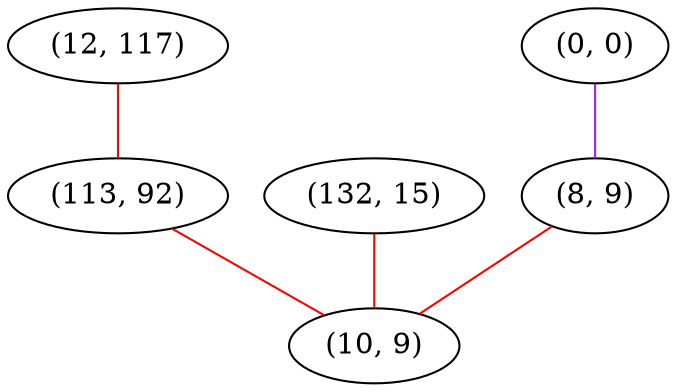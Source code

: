 graph "" {
"(12, 117)";
"(0, 0)";
"(113, 92)";
"(132, 15)";
"(8, 9)";
"(10, 9)";
"(12, 117)" -- "(113, 92)"  [color=red, key=0, weight=1];
"(0, 0)" -- "(8, 9)"  [color=purple, key=0, weight=4];
"(113, 92)" -- "(10, 9)"  [color=red, key=0, weight=1];
"(132, 15)" -- "(10, 9)"  [color=red, key=0, weight=1];
"(8, 9)" -- "(10, 9)"  [color=red, key=0, weight=1];
}
